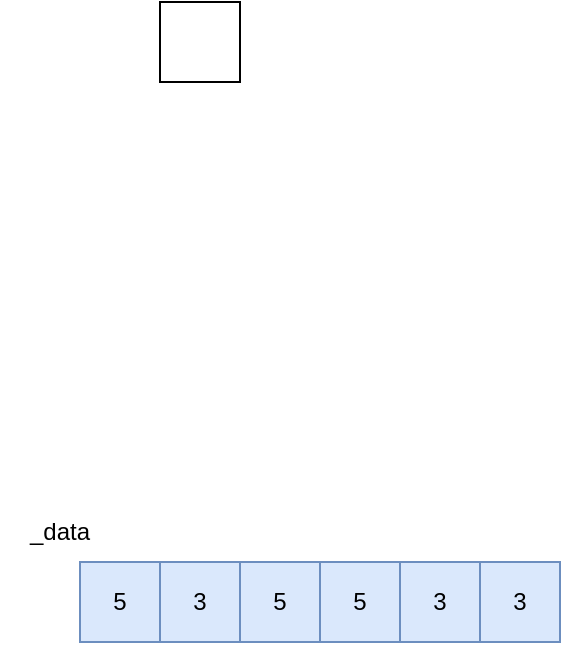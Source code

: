 <mxfile version="20.0.3" type="device"><diagram id="6M-gSUd4DPlWYEdpT-V6" name="Page-1"><mxGraphModel dx="1422" dy="1963" grid="1" gridSize="10" guides="1" tooltips="1" connect="1" arrows="1" fold="1" page="1" pageScale="1" pageWidth="827" pageHeight="1169" math="0" shadow="0"><root><mxCell id="0"/><mxCell id="1" parent="0"/><mxCell id="6xcR8n5VkjfqeBqXhefg-2" value="_data" style="text;html=1;strokeColor=none;fillColor=none;align=center;verticalAlign=middle;whiteSpace=wrap;rounded=0;" vertex="1" parent="1"><mxGeometry y="110" width="60" height="30" as="geometry"/></mxCell><mxCell id="6xcR8n5VkjfqeBqXhefg-3" value="" style="rounded=0;whiteSpace=wrap;html=1;" vertex="1" parent="1"><mxGeometry x="80" y="-140" width="40" height="40" as="geometry"/></mxCell><mxCell id="6xcR8n5VkjfqeBqXhefg-4" value="5" style="rounded=0;whiteSpace=wrap;html=1;fillColor=#dae8fc;strokeColor=#6c8ebf;" vertex="1" parent="1"><mxGeometry x="40" y="140" width="40" height="40" as="geometry"/></mxCell><mxCell id="6xcR8n5VkjfqeBqXhefg-6" value="3" style="rounded=0;whiteSpace=wrap;html=1;fillColor=#dae8fc;strokeColor=#6c8ebf;" vertex="1" parent="1"><mxGeometry x="80" y="140" width="40" height="40" as="geometry"/></mxCell><mxCell id="6xcR8n5VkjfqeBqXhefg-7" value="5" style="rounded=0;whiteSpace=wrap;html=1;fillColor=#dae8fc;strokeColor=#6c8ebf;" vertex="1" parent="1"><mxGeometry x="120" y="140" width="40" height="40" as="geometry"/></mxCell><mxCell id="6xcR8n5VkjfqeBqXhefg-8" value="5" style="rounded=0;whiteSpace=wrap;html=1;fillColor=#dae8fc;strokeColor=#6c8ebf;" vertex="1" parent="1"><mxGeometry x="160" y="140" width="40" height="40" as="geometry"/></mxCell><mxCell id="6xcR8n5VkjfqeBqXhefg-9" value="3" style="rounded=0;whiteSpace=wrap;html=1;fillColor=#dae8fc;strokeColor=#6c8ebf;" vertex="1" parent="1"><mxGeometry x="200" y="140" width="40" height="40" as="geometry"/></mxCell><mxCell id="6xcR8n5VkjfqeBqXhefg-10" value="3" style="rounded=0;whiteSpace=wrap;html=1;fillColor=#dae8fc;strokeColor=#6c8ebf;" vertex="1" parent="1"><mxGeometry x="240" y="140" width="40" height="40" as="geometry"/></mxCell></root></mxGraphModel></diagram></mxfile>